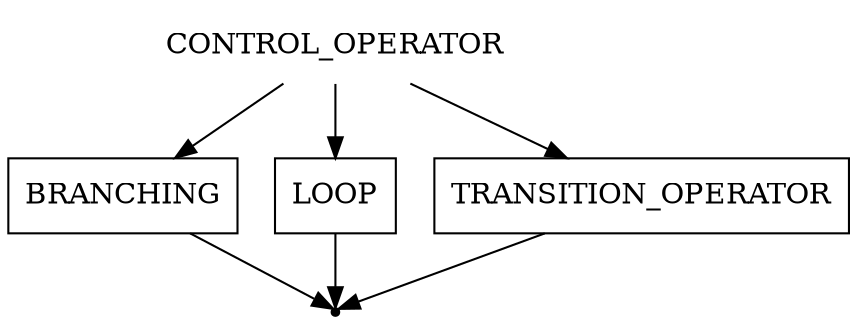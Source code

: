 digraph CONTROL_OPERATOR {
    start [label=CONTROL_OPERATOR shape=plaintext]
    branching [label=BRANCHING shape=box]
    loop [label=LOOP shape=box]
    transition_operator [label=TRANSITION_OPERATOR shape=box]
    end [label="" shape=point]
    start -> loop
    start -> branching
    start -> transition_operator
    loop -> end
    branching -> end
    transition_operator -> end
}